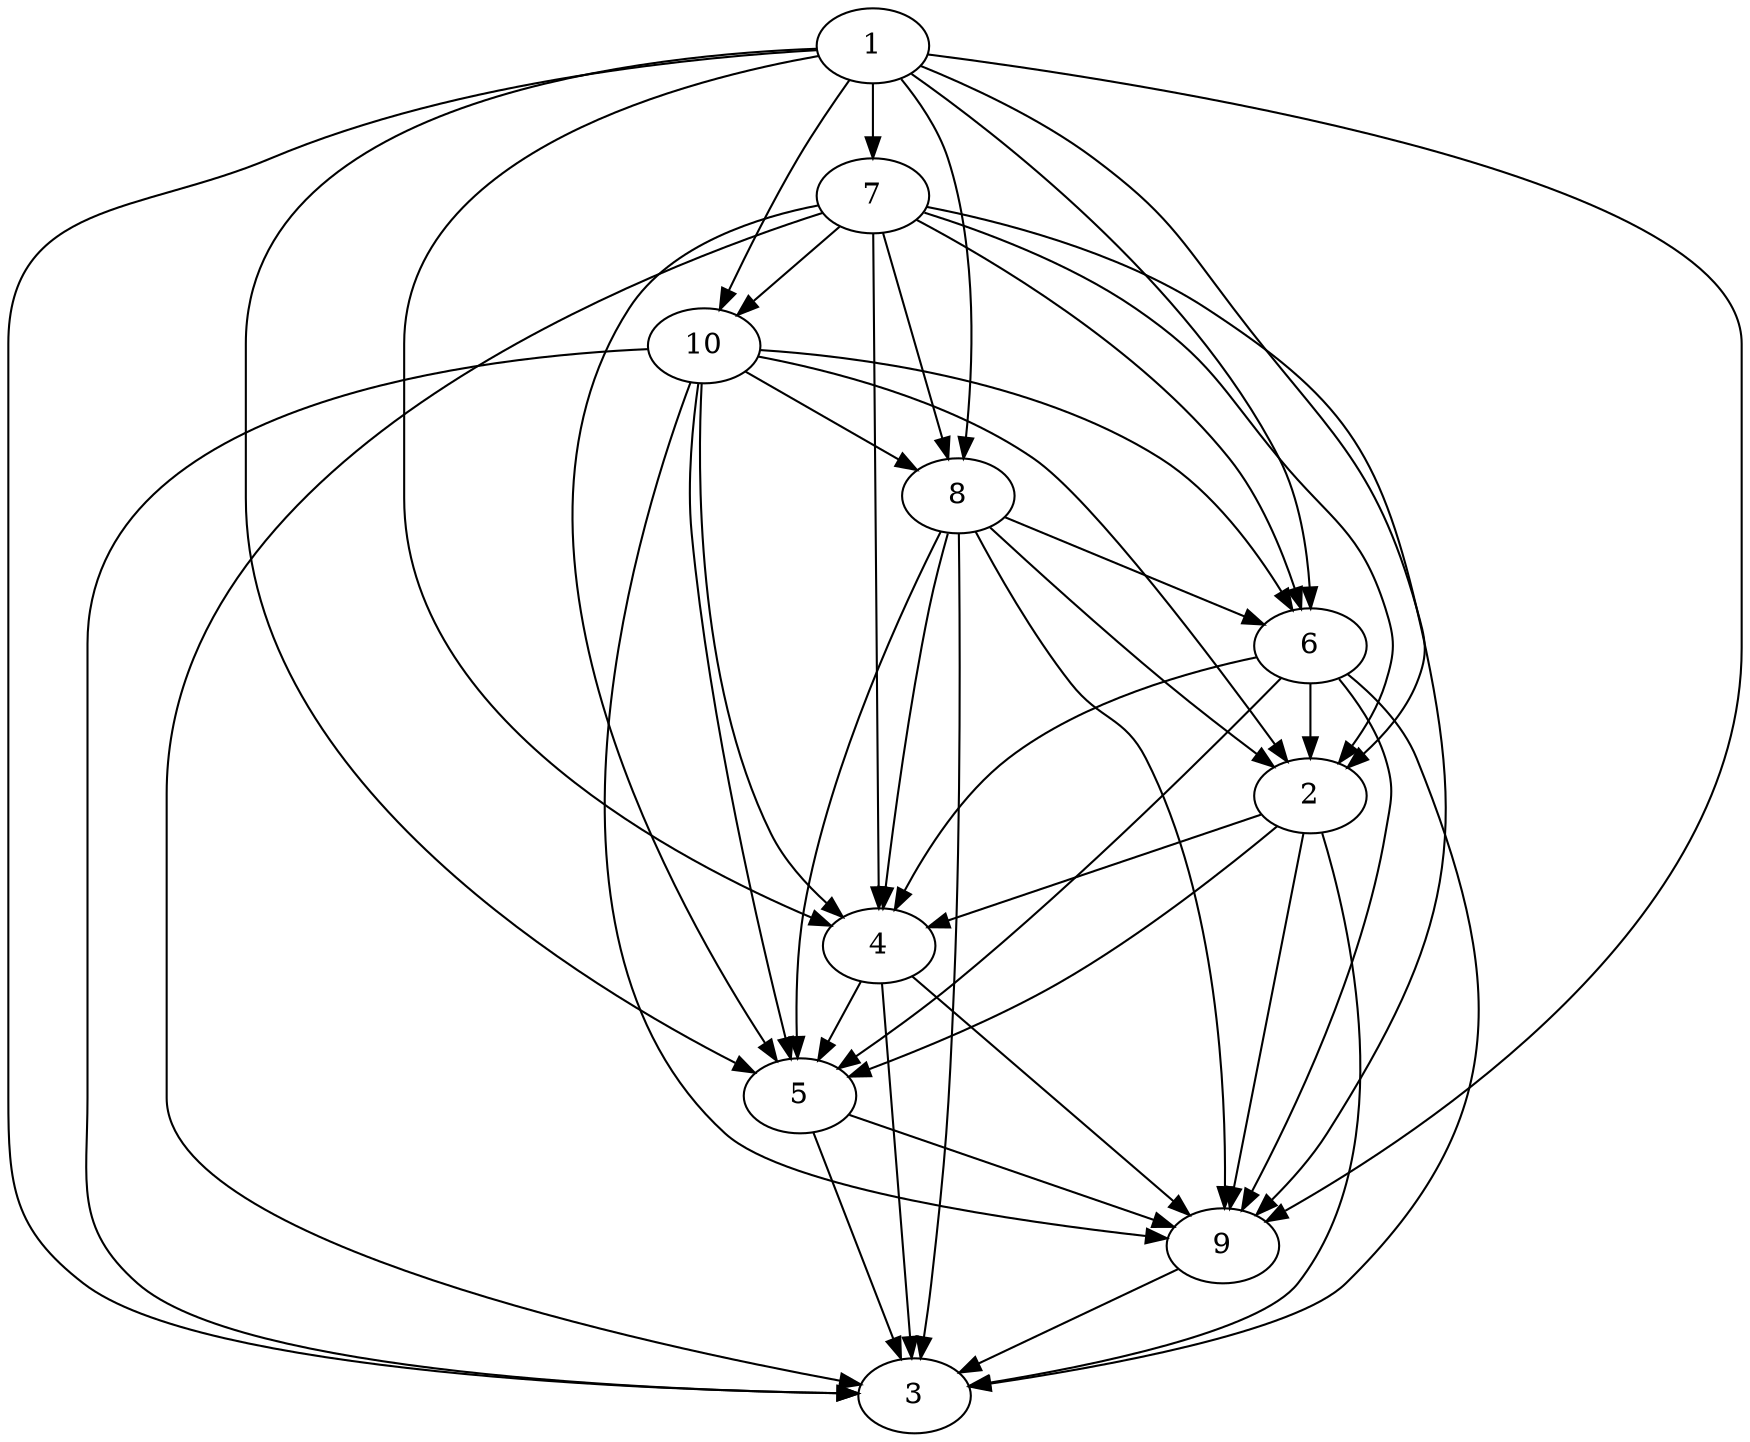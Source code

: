 digraph "Random_N10_EdgeDensity100%_P1.dot" {
	1	[Weight=22];
	2	[Weight=13];
	3	[Weight=28];
	4	[Weight=26];
	5	[Weight=27];
	6	[Weight=13];
	7	[Weight=19];
	8	[Weight=19];
	9	[Weight=12];
	10	[Weight=38];
	1 -> 2 [Weight=14];
	1 -> 3 [Weight=20];
	1 -> 4 [Weight=18];
	1 -> 5 [Weight=10];
	1 -> 6 [Weight=14];
	1 -> 7 [Weight=20];
	1 -> 8 [Weight=15];
	1 -> 9 [Weight=16];
	1 -> 10 [Weight=16];
	2 -> 3 [Weight=8];
	2 -> 4 [Weight=20];
	2 -> 5 [Weight=2];
	2 -> 9 [Weight=9];
	4 -> 3 [Weight=19];
	4 -> 5 [Weight=1];
	4 -> 9 [Weight=17];
	5 -> 3 [Weight=11];
	5 -> 9 [Weight=0];
	6 -> 2 [Weight=8];
	6 -> 3 [Weight=7];
	6 -> 4 [Weight=13];
	6 -> 5 [Weight=12];
	6 -> 9 [Weight=6];
	7 -> 2 [Weight=6];
	7 -> 3 [Weight=15];
	7 -> 4 [Weight=17];
	7 -> 5 [Weight=16];
	7 -> 6 [Weight=2];
	7 -> 8 [Weight=11];
	7 -> 9 [Weight=7];
	7 -> 10 [Weight=9];
	8 -> 2 [Weight=5];
	8 -> 3 [Weight=7];
	8 -> 4 [Weight=19];
	8 -> 5 [Weight=17];
	8 -> 6 [Weight=7];
	8 -> 9 [Weight=6];
	9 -> 3 [Weight=12];
	10 -> 2 [Weight=12];
	10 -> 3 [Weight=17];
	10 -> 4 [Weight=10];
	10 -> 5 [Weight=19];
	10 -> 6 [Weight=2];
	10 -> 8 [Weight=6];
	10 -> 9 [Weight=1];
}
